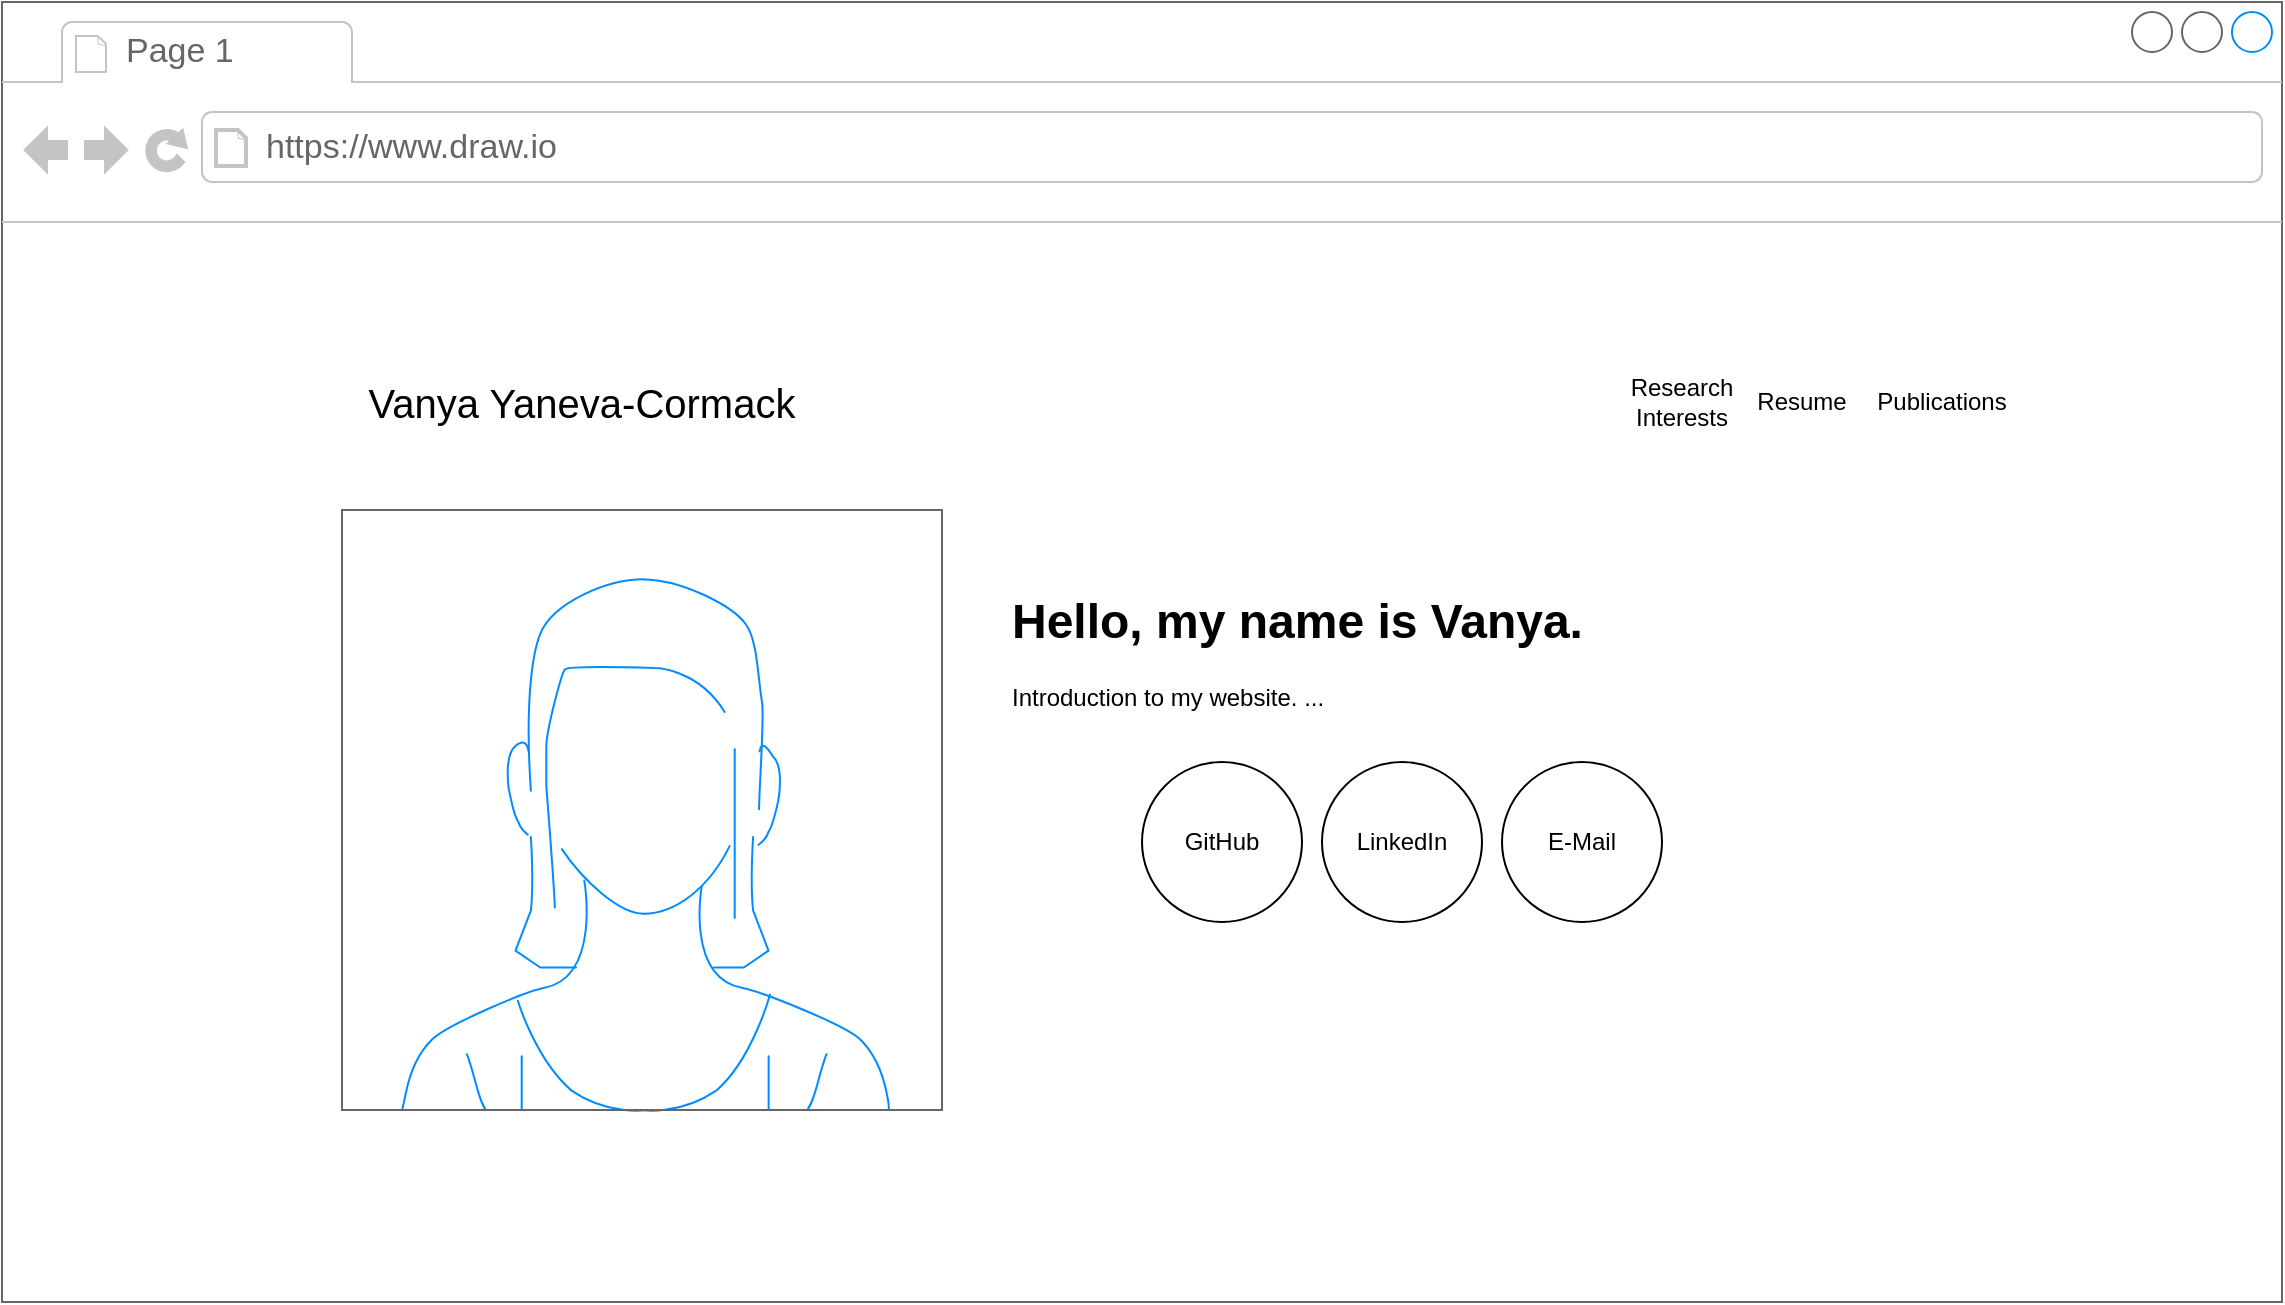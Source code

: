 <mxfile version="13.7.9" type="device"><diagram id="fPTHxWMYTfzORim8GumQ" name="Page-1"><mxGraphModel dx="864" dy="528" grid="1" gridSize="10" guides="1" tooltips="1" connect="1" arrows="1" fold="1" page="1" pageScale="1" pageWidth="1169" pageHeight="827" math="0" shadow="0"><root><mxCell id="0"/><mxCell id="1" parent="0"/><mxCell id="6ai8KtseDrbt8rBnrE2d-3" value="" style="strokeWidth=1;shadow=0;dashed=0;align=center;html=1;shape=mxgraph.mockup.containers.browserWindow;rSize=0;strokeColor=#666666;strokeColor2=#008cff;strokeColor3=#c4c4c4;mainText=,;recursiveResize=0;" vertex="1" parent="1"><mxGeometry x="10" y="10" width="1140" height="650" as="geometry"/></mxCell><mxCell id="6ai8KtseDrbt8rBnrE2d-4" value="Page 1" style="strokeWidth=1;shadow=0;dashed=0;align=center;html=1;shape=mxgraph.mockup.containers.anchor;fontSize=17;fontColor=#666666;align=left;" vertex="1" parent="6ai8KtseDrbt8rBnrE2d-3"><mxGeometry x="60" y="12" width="110" height="26" as="geometry"/></mxCell><mxCell id="6ai8KtseDrbt8rBnrE2d-5" value="https://www.draw.io" style="strokeWidth=1;shadow=0;dashed=0;align=center;html=1;shape=mxgraph.mockup.containers.anchor;rSize=0;fontSize=17;fontColor=#666666;align=left;" vertex="1" parent="6ai8KtseDrbt8rBnrE2d-3"><mxGeometry x="130" y="60" width="250" height="26" as="geometry"/></mxCell><mxCell id="6ai8KtseDrbt8rBnrE2d-11" value="" style="verticalLabelPosition=bottom;shadow=0;dashed=0;align=center;html=1;verticalAlign=top;strokeWidth=1;shape=mxgraph.mockup.containers.userFemale;strokeColor=#666666;strokeColor2=#008cff;" vertex="1" parent="6ai8KtseDrbt8rBnrE2d-3"><mxGeometry x="170" y="254" width="300" height="300" as="geometry"/></mxCell><mxCell id="6ai8KtseDrbt8rBnrE2d-12" value="&lt;font style=&quot;font-size: 20px&quot;&gt;Vanya Yaneva-Cormack&lt;/font&gt;" style="text;html=1;strokeColor=none;fillColor=none;align=center;verticalAlign=middle;whiteSpace=wrap;rounded=0;" vertex="1" parent="6ai8KtseDrbt8rBnrE2d-3"><mxGeometry x="170" y="190" width="240" height="20" as="geometry"/></mxCell><mxCell id="6ai8KtseDrbt8rBnrE2d-14" value="Resume" style="text;html=1;strokeColor=none;fillColor=none;align=center;verticalAlign=middle;whiteSpace=wrap;rounded=0;" vertex="1" parent="6ai8KtseDrbt8rBnrE2d-3"><mxGeometry x="880" y="195" width="40" height="10" as="geometry"/></mxCell><mxCell id="6ai8KtseDrbt8rBnrE2d-15" value="Publications" style="text;html=1;strokeColor=none;fillColor=none;align=center;verticalAlign=middle;whiteSpace=wrap;rounded=0;" vertex="1" parent="6ai8KtseDrbt8rBnrE2d-3"><mxGeometry x="950" y="195" width="40" height="10" as="geometry"/></mxCell><mxCell id="6ai8KtseDrbt8rBnrE2d-16" value="Research Interests" style="text;html=1;strokeColor=none;fillColor=none;align=center;verticalAlign=middle;whiteSpace=wrap;rounded=0;" vertex="1" parent="6ai8KtseDrbt8rBnrE2d-3"><mxGeometry x="820" y="195" width="40" height="10" as="geometry"/></mxCell><mxCell id="6ai8KtseDrbt8rBnrE2d-19" value="GitHub" style="ellipse;whiteSpace=wrap;html=1;aspect=fixed;" vertex="1" parent="6ai8KtseDrbt8rBnrE2d-3"><mxGeometry x="570" y="380" width="80" height="80" as="geometry"/></mxCell><mxCell id="6ai8KtseDrbt8rBnrE2d-20" value="E-Mail" style="ellipse;whiteSpace=wrap;html=1;aspect=fixed;" vertex="1" parent="6ai8KtseDrbt8rBnrE2d-3"><mxGeometry x="750" y="380" width="80" height="80" as="geometry"/></mxCell><mxCell id="6ai8KtseDrbt8rBnrE2d-21" value="LinkedIn" style="ellipse;whiteSpace=wrap;html=1;aspect=fixed;" vertex="1" parent="6ai8KtseDrbt8rBnrE2d-3"><mxGeometry x="660" y="380" width="80" height="80" as="geometry"/></mxCell><mxCell id="6ai8KtseDrbt8rBnrE2d-13" value="&lt;h1&gt;Hello, my name is Vanya.&lt;/h1&gt;&lt;p&gt;Introduction to my website. ...&lt;/p&gt;" style="text;html=1;strokeColor=none;fillColor=none;spacing=5;spacingTop=-20;whiteSpace=wrap;overflow=hidden;rounded=0;" vertex="1" parent="1"><mxGeometry x="510" y="300" width="440" height="100" as="geometry"/></mxCell><mxCell id="6ai8KtseDrbt8rBnrE2d-18" style="edgeStyle=orthogonalEdgeStyle;rounded=0;orthogonalLoop=1;jettySize=auto;html=1;exitX=0.5;exitY=1;exitDx=0;exitDy=0;" edge="1" parent="1" source="6ai8KtseDrbt8rBnrE2d-13" target="6ai8KtseDrbt8rBnrE2d-13"><mxGeometry relative="1" as="geometry"/></mxCell></root></mxGraphModel></diagram></mxfile>